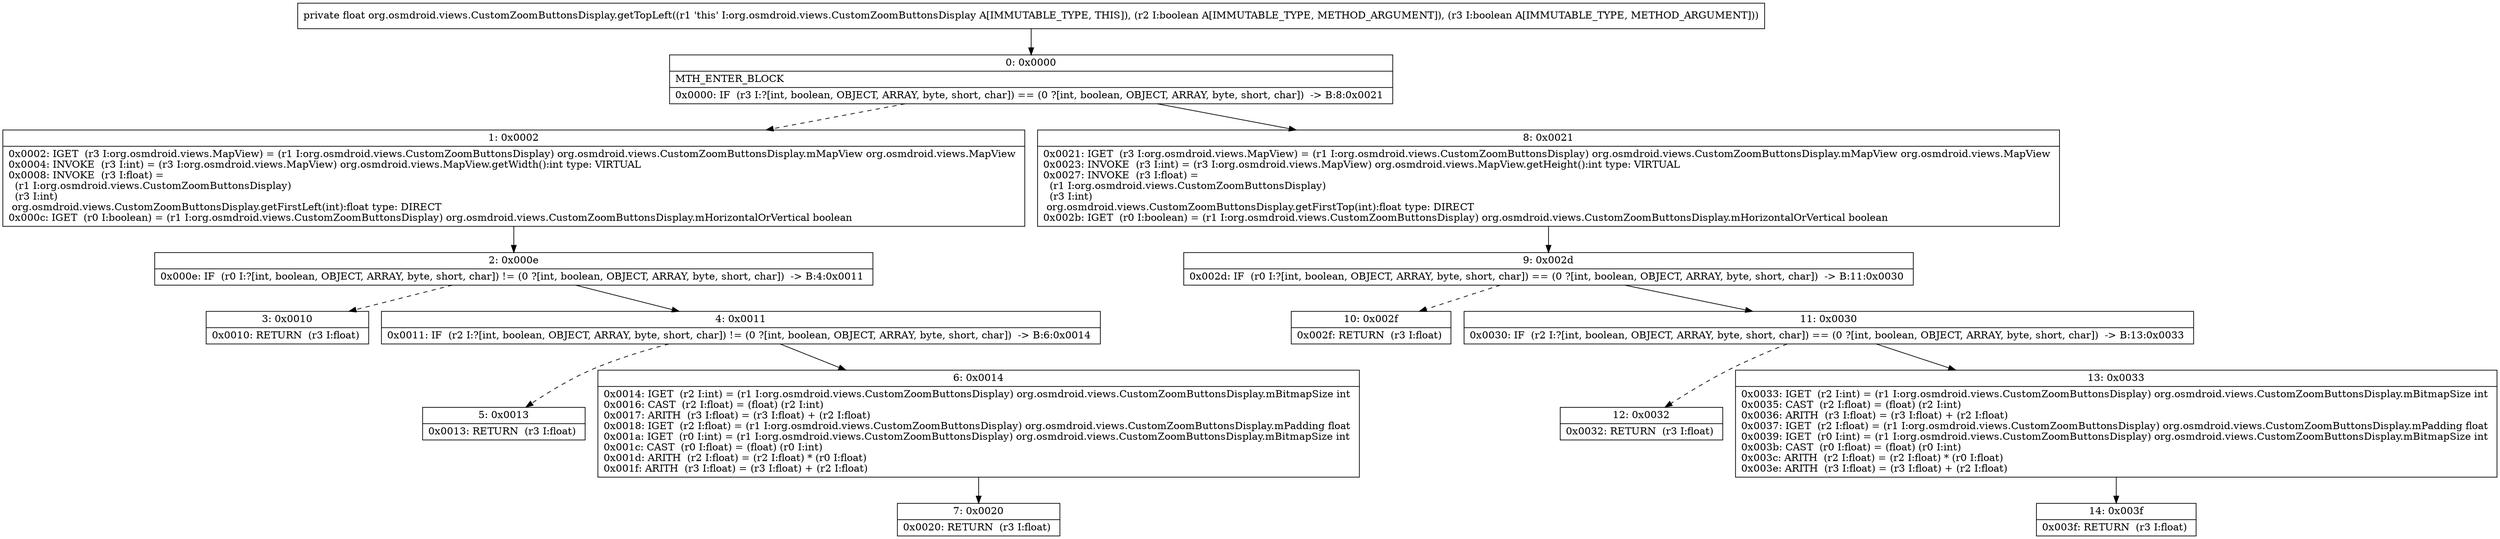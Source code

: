 digraph "CFG fororg.osmdroid.views.CustomZoomButtonsDisplay.getTopLeft(ZZ)F" {
Node_0 [shape=record,label="{0\:\ 0x0000|MTH_ENTER_BLOCK\l|0x0000: IF  (r3 I:?[int, boolean, OBJECT, ARRAY, byte, short, char]) == (0 ?[int, boolean, OBJECT, ARRAY, byte, short, char])  \-\> B:8:0x0021 \l}"];
Node_1 [shape=record,label="{1\:\ 0x0002|0x0002: IGET  (r3 I:org.osmdroid.views.MapView) = (r1 I:org.osmdroid.views.CustomZoomButtonsDisplay) org.osmdroid.views.CustomZoomButtonsDisplay.mMapView org.osmdroid.views.MapView \l0x0004: INVOKE  (r3 I:int) = (r3 I:org.osmdroid.views.MapView) org.osmdroid.views.MapView.getWidth():int type: VIRTUAL \l0x0008: INVOKE  (r3 I:float) = \l  (r1 I:org.osmdroid.views.CustomZoomButtonsDisplay)\l  (r3 I:int)\l org.osmdroid.views.CustomZoomButtonsDisplay.getFirstLeft(int):float type: DIRECT \l0x000c: IGET  (r0 I:boolean) = (r1 I:org.osmdroid.views.CustomZoomButtonsDisplay) org.osmdroid.views.CustomZoomButtonsDisplay.mHorizontalOrVertical boolean \l}"];
Node_2 [shape=record,label="{2\:\ 0x000e|0x000e: IF  (r0 I:?[int, boolean, OBJECT, ARRAY, byte, short, char]) != (0 ?[int, boolean, OBJECT, ARRAY, byte, short, char])  \-\> B:4:0x0011 \l}"];
Node_3 [shape=record,label="{3\:\ 0x0010|0x0010: RETURN  (r3 I:float) \l}"];
Node_4 [shape=record,label="{4\:\ 0x0011|0x0011: IF  (r2 I:?[int, boolean, OBJECT, ARRAY, byte, short, char]) != (0 ?[int, boolean, OBJECT, ARRAY, byte, short, char])  \-\> B:6:0x0014 \l}"];
Node_5 [shape=record,label="{5\:\ 0x0013|0x0013: RETURN  (r3 I:float) \l}"];
Node_6 [shape=record,label="{6\:\ 0x0014|0x0014: IGET  (r2 I:int) = (r1 I:org.osmdroid.views.CustomZoomButtonsDisplay) org.osmdroid.views.CustomZoomButtonsDisplay.mBitmapSize int \l0x0016: CAST  (r2 I:float) = (float) (r2 I:int) \l0x0017: ARITH  (r3 I:float) = (r3 I:float) + (r2 I:float) \l0x0018: IGET  (r2 I:float) = (r1 I:org.osmdroid.views.CustomZoomButtonsDisplay) org.osmdroid.views.CustomZoomButtonsDisplay.mPadding float \l0x001a: IGET  (r0 I:int) = (r1 I:org.osmdroid.views.CustomZoomButtonsDisplay) org.osmdroid.views.CustomZoomButtonsDisplay.mBitmapSize int \l0x001c: CAST  (r0 I:float) = (float) (r0 I:int) \l0x001d: ARITH  (r2 I:float) = (r2 I:float) * (r0 I:float) \l0x001f: ARITH  (r3 I:float) = (r3 I:float) + (r2 I:float) \l}"];
Node_7 [shape=record,label="{7\:\ 0x0020|0x0020: RETURN  (r3 I:float) \l}"];
Node_8 [shape=record,label="{8\:\ 0x0021|0x0021: IGET  (r3 I:org.osmdroid.views.MapView) = (r1 I:org.osmdroid.views.CustomZoomButtonsDisplay) org.osmdroid.views.CustomZoomButtonsDisplay.mMapView org.osmdroid.views.MapView \l0x0023: INVOKE  (r3 I:int) = (r3 I:org.osmdroid.views.MapView) org.osmdroid.views.MapView.getHeight():int type: VIRTUAL \l0x0027: INVOKE  (r3 I:float) = \l  (r1 I:org.osmdroid.views.CustomZoomButtonsDisplay)\l  (r3 I:int)\l org.osmdroid.views.CustomZoomButtonsDisplay.getFirstTop(int):float type: DIRECT \l0x002b: IGET  (r0 I:boolean) = (r1 I:org.osmdroid.views.CustomZoomButtonsDisplay) org.osmdroid.views.CustomZoomButtonsDisplay.mHorizontalOrVertical boolean \l}"];
Node_9 [shape=record,label="{9\:\ 0x002d|0x002d: IF  (r0 I:?[int, boolean, OBJECT, ARRAY, byte, short, char]) == (0 ?[int, boolean, OBJECT, ARRAY, byte, short, char])  \-\> B:11:0x0030 \l}"];
Node_10 [shape=record,label="{10\:\ 0x002f|0x002f: RETURN  (r3 I:float) \l}"];
Node_11 [shape=record,label="{11\:\ 0x0030|0x0030: IF  (r2 I:?[int, boolean, OBJECT, ARRAY, byte, short, char]) == (0 ?[int, boolean, OBJECT, ARRAY, byte, short, char])  \-\> B:13:0x0033 \l}"];
Node_12 [shape=record,label="{12\:\ 0x0032|0x0032: RETURN  (r3 I:float) \l}"];
Node_13 [shape=record,label="{13\:\ 0x0033|0x0033: IGET  (r2 I:int) = (r1 I:org.osmdroid.views.CustomZoomButtonsDisplay) org.osmdroid.views.CustomZoomButtonsDisplay.mBitmapSize int \l0x0035: CAST  (r2 I:float) = (float) (r2 I:int) \l0x0036: ARITH  (r3 I:float) = (r3 I:float) + (r2 I:float) \l0x0037: IGET  (r2 I:float) = (r1 I:org.osmdroid.views.CustomZoomButtonsDisplay) org.osmdroid.views.CustomZoomButtonsDisplay.mPadding float \l0x0039: IGET  (r0 I:int) = (r1 I:org.osmdroid.views.CustomZoomButtonsDisplay) org.osmdroid.views.CustomZoomButtonsDisplay.mBitmapSize int \l0x003b: CAST  (r0 I:float) = (float) (r0 I:int) \l0x003c: ARITH  (r2 I:float) = (r2 I:float) * (r0 I:float) \l0x003e: ARITH  (r3 I:float) = (r3 I:float) + (r2 I:float) \l}"];
Node_14 [shape=record,label="{14\:\ 0x003f|0x003f: RETURN  (r3 I:float) \l}"];
MethodNode[shape=record,label="{private float org.osmdroid.views.CustomZoomButtonsDisplay.getTopLeft((r1 'this' I:org.osmdroid.views.CustomZoomButtonsDisplay A[IMMUTABLE_TYPE, THIS]), (r2 I:boolean A[IMMUTABLE_TYPE, METHOD_ARGUMENT]), (r3 I:boolean A[IMMUTABLE_TYPE, METHOD_ARGUMENT])) }"];
MethodNode -> Node_0;
Node_0 -> Node_1[style=dashed];
Node_0 -> Node_8;
Node_1 -> Node_2;
Node_2 -> Node_3[style=dashed];
Node_2 -> Node_4;
Node_4 -> Node_5[style=dashed];
Node_4 -> Node_6;
Node_6 -> Node_7;
Node_8 -> Node_9;
Node_9 -> Node_10[style=dashed];
Node_9 -> Node_11;
Node_11 -> Node_12[style=dashed];
Node_11 -> Node_13;
Node_13 -> Node_14;
}

